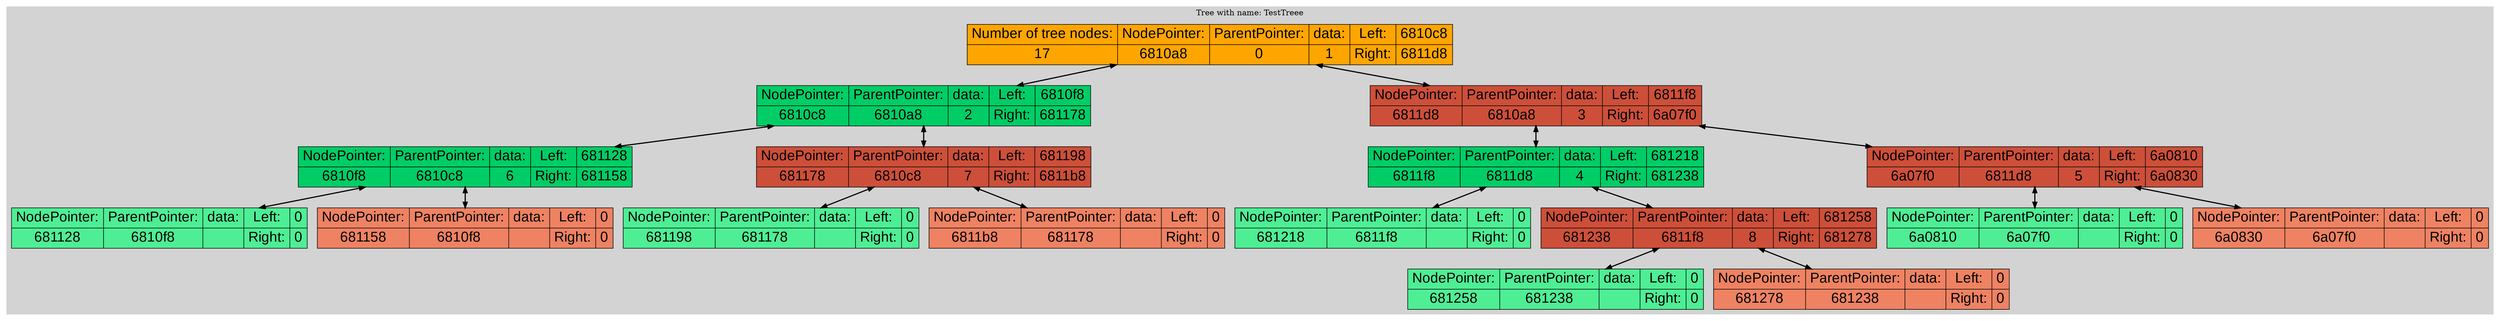 digraph G{
node [ fontname="Arial", fontsize=25];
rankdir=HR;
subgraph clusterlist {
style=filled;
color=lightgrey;
6820008 [shape=record, label="{Number of tree nodes: | 17} | {NodePointer:  | 6810a8} | {ParentPointer: | 0} | {data: | 1} | {Left: | Right:} | {6810c8 | 6811d8}",style="filled",fillcolor="orange"];
6820008->6820040[dir="both";style="bold"];
6820008->6820312[dir="both";style="bold"];
6820312 [shape=record, label="{NodePointer:  | 6811d8} | {ParentPointer: | 6810a8} | {data: | 3} | {Left: | Right:} | {6811f8 | 6a07f0}",style="filled",fillcolor="tomato3"];
6820312->6820344[dir="both";style="bold"];
6820312->6948848[dir="both";style="bold"];
6948848 [shape=record, label="{NodePointer:  | 6a07f0} | {ParentPointer: | 6811d8} | {data: | 5} | {Left: | Right:} | {6a0810 | 6a0830}",style="filled",fillcolor="tomato3"];
6948848->6948880[dir="both";style="bold"];
6948848->6948912[dir="both";style="bold"];
6948912 [shape=record, label="{NodePointer:  | 6a0830} | {ParentPointer: | 6a07f0} | {data: | } | {Left: | Right:} | {0 | 0}",style="filled",fillcolor="salmon2"];
6948880 [shape=record, label="{NodePointer:  | 6a0810} | {ParentPointer: | 6a07f0} | {data: | } | {Left: | Right:} | {0 | 0}",style="filled",fillcolor="seagreen2"];
6820344 [shape=record, label="{NodePointer:  | 6811f8} | {ParentPointer: | 6811d8} | {data: | 4} | {Left: | Right:} | {681218 | 681238}",style="filled",fillcolor="springgreen3"];
6820344->6820376[dir="both";style="bold"];
6820344->6820408[dir="both";style="bold"];
6820408 [shape=record, label="{NodePointer:  | 681238} | {ParentPointer: | 6811f8} | {data: | 8} | {Left: | Right:} | {681258 | 681278}",style="filled",fillcolor="tomato3"];
6820408->6820440[dir="both";style="bold"];
6820408->6820472[dir="both";style="bold"];
6820472 [shape=record, label="{NodePointer:  | 681278} | {ParentPointer: | 681238} | {data: | } | {Left: | Right:} | {0 | 0}",style="filled",fillcolor="salmon2"];
6820440 [shape=record, label="{NodePointer:  | 681258} | {ParentPointer: | 681238} | {data: | } | {Left: | Right:} | {0 | 0}",style="filled",fillcolor="seagreen2"];
6820376 [shape=record, label="{NodePointer:  | 681218} | {ParentPointer: | 6811f8} | {data: | } | {Left: | Right:} | {0 | 0}",style="filled",fillcolor="seagreen2"];
6820040 [shape=record, label="{NodePointer:  | 6810c8} | {ParentPointer: | 6810a8} | {data: | 2} | {Left: | Right:} | {6810f8 | 681178}",style="filled",fillcolor="springgreen3"];
6820040->6820088[dir="both";style="bold"];
6820040->6820216[dir="both";style="bold"];
6820216 [shape=record, label="{NodePointer:  | 681178} | {ParentPointer: | 6810c8} | {data: | 7} | {Left: | Right:} | {681198 | 6811b8}",style="filled",fillcolor="tomato3"];
6820216->6820248[dir="both";style="bold"];
6820216->6820280[dir="both";style="bold"];
6820280 [shape=record, label="{NodePointer:  | 6811b8} | {ParentPointer: | 681178} | {data: | } | {Left: | Right:} | {0 | 0}",style="filled",fillcolor="salmon2"];
6820248 [shape=record, label="{NodePointer:  | 681198} | {ParentPointer: | 681178} | {data: | } | {Left: | Right:} | {0 | 0}",style="filled",fillcolor="seagreen2"];
6820088 [shape=record, label="{NodePointer:  | 6810f8} | {ParentPointer: | 6810c8} | {data: | 6} | {Left: | Right:} | {681128 | 681158}",style="filled",fillcolor="springgreen3"];
6820088->6820136[dir="both";style="bold"];
6820088->6820184[dir="both";style="bold"];
6820184 [shape=record, label="{NodePointer:  | 681158} | {ParentPointer: | 6810f8} | {data: | } | {Left: | Right:} | {0 | 0}",style="filled",fillcolor="salmon2"];
6820136 [shape=record, label="{NodePointer:  | 681128} | {ParentPointer: | 6810f8} | {data: | } | {Left: | Right:} | {0 | 0}",style="filled",fillcolor="seagreen2"];
label = "Tree with name: TestTreee"}
}

